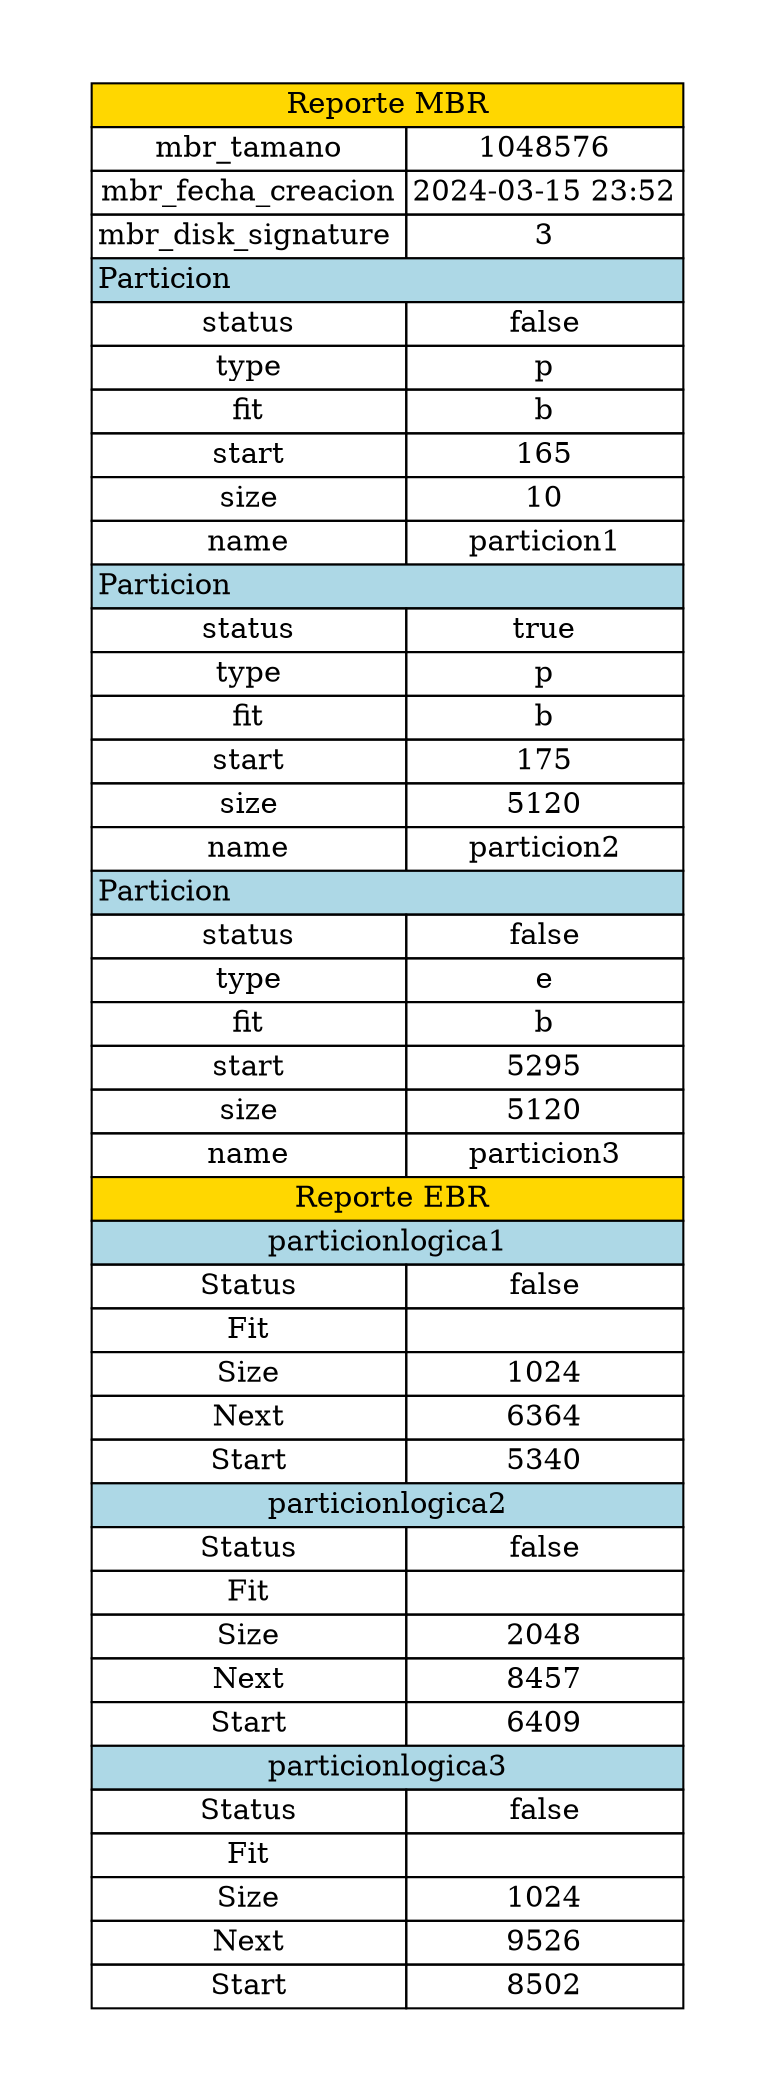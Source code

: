 digraph H {
			graph [pad="0.5", nodesep="0.5", ranksep="1"];
			node [shape=plaintext]
			rankdir=LR;label=<
				<table  border="0" cellborder="1" cellspacing="0"><tr><td colspan="3" style="filled" bgcolor="#FFD700"  port='1'>Reporte MBR</td></tr><tr><td>mbr_tamano</td><td port='2'>1048576</td></tr><tr><td>mbr_fecha_creacion</td><td port='3'>2024-03-15 23:52</td></tr><tr><td>mbr_disk_signature </td><td port='4'>3</td></tr>

				<tr><td colspan="3" align="left" style="filled" bgcolor="lightblue" port='5'>Particion</td></tr><tr><td>status</td><td port='6'>false</td></tr><tr><td>type</td><td port='7'>p</td></tr><tr><td>fit</td><td port='8'>b</td></tr><tr><td>start</td><td port='9'>165</td></tr><tr><td>size</td><td port='10'>10</td></tr>

				<tr><td>name</td><td port='11'>particion1</td></tr>

				<tr><td colspan="3" align="left" style="filled" bgcolor="lightblue" port='12'>Particion</td></tr><tr><td>status</td><td port='13'>true</td></tr><tr><td>type</td><td port='14'>p</td></tr><tr><td>fit</td><td port='15'>b</td></tr><tr><td>start</td><td port='16'>175</td></tr><tr><td>size</td><td port='17'>5120</td></tr>

				<tr><td>name</td><td port='18'>particion2</td></tr>

				<tr><td colspan="3" align="left" style="filled" bgcolor="lightblue" port='19'>Particion</td></tr><tr><td>status</td><td port='20'>false</td></tr><tr><td>type</td><td port='21'>e</td></tr><tr><td>fit</td><td port='22'>b</td></tr><tr><td>start</td><td port='23'>5295</td></tr><tr><td>size</td><td port='24'>5120</td></tr>

				<tr><td>name</td><td port='25'>particion3</td></tr>

				<tr><td colspan="3" style="filled" bgcolor="#FFD700" port='1'> Reporte EBR</td></tr><tr><td colspan="3" style="filled" bgcolor="lightblue" port='2'>particionlogica1</td></tr><tr><td>Status</td><td port='3'>false</td></tr><tr><td>Fit</td><td port='4'></td></tr><tr><td>Size</td><td port='5'>1024</td></tr><tr><td>Next</td><td port='6'>6364</td></tr><tr><td>Start</td><td port='7'>5340</td></tr><tr><td colspan="3" style="filled" bgcolor="lightblue" port='8'>particionlogica2</td></tr><tr><td>Status</td><td port='9'>false</td></tr><tr><td>Fit</td><td port='10'></td></tr><tr><td>Size</td><td port='11'>2048</td></tr><tr><td>Next</td><td port='12'>8457</td></tr><tr><td>Start</td><td port='13'>6409</td></tr><tr><td colspan="3" style="filled" bgcolor="lightblue" port='14'>particionlogica3</td></tr><tr><td>Status</td><td port='15'>false</td></tr><tr><td>Fit</td><td port='16'></td></tr><tr><td>Size</td><td port='17'>1024</td></tr><tr><td>Next</td><td port='18'>9526</td></tr><tr><td>Start</td><td port='19'>8502</td></tr></table>
				>}